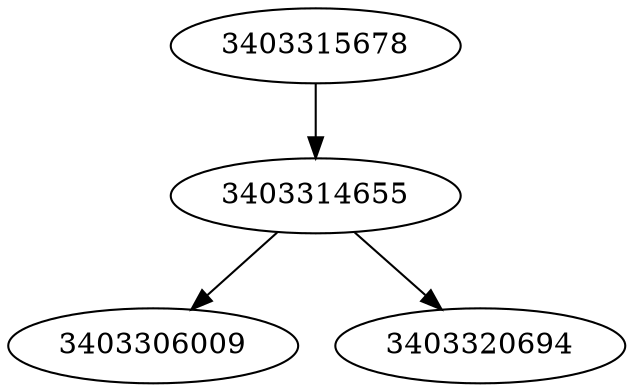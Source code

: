 strict digraph  {
3403306009;
3403315678;
3403320694;
3403314655;
3403315678 -> 3403314655;
3403314655 -> 3403306009;
3403314655 -> 3403320694;
}

